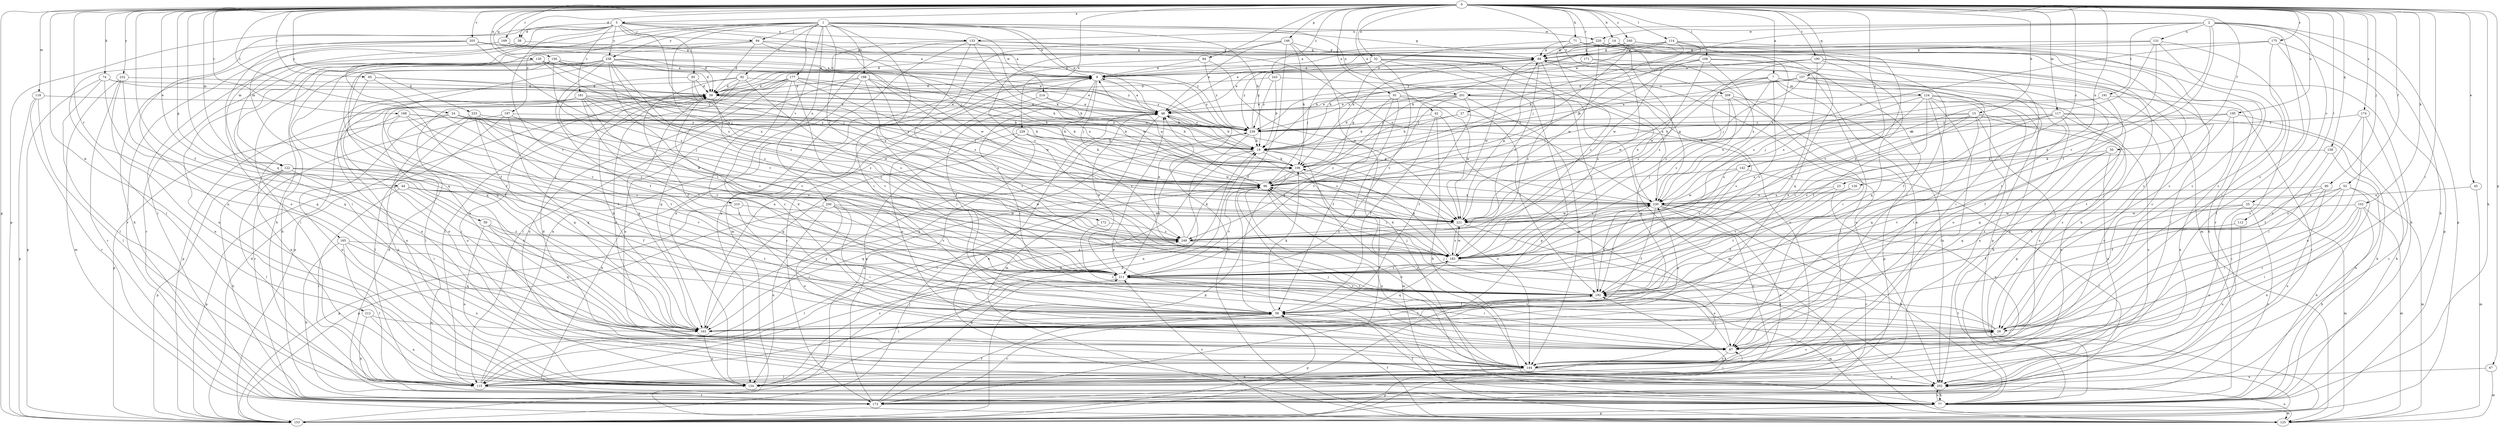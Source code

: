 strict digraph  {
0;
1;
2;
3;
7;
9;
14;
15;
19;
23;
24;
25;
27;
29;
32;
38;
39;
42;
44;
45;
48;
50;
52;
58;
59;
67;
68;
71;
74;
77;
84;
85;
87;
90;
91;
92;
94;
95;
96;
102;
106;
108;
112;
114;
115;
117;
118;
122;
124;
125;
126;
130;
131;
133;
134;
142;
144;
146;
153;
156;
157;
158;
163;
165;
168;
169;
171;
172;
173;
174;
175;
177;
181;
183;
190;
191;
192;
195;
197;
198;
200;
201;
202;
203;
209;
210;
211;
212;
214;
220;
221;
229;
230;
232;
233;
238;
239;
240;
243;
249;
0 -> 3  [label=a];
0 -> 7  [label=a];
0 -> 14  [label=b];
0 -> 15  [label=b];
0 -> 23  [label=c];
0 -> 24  [label=c];
0 -> 32  [label=d];
0 -> 38  [label=d];
0 -> 42  [label=e];
0 -> 44  [label=e];
0 -> 45  [label=e];
0 -> 50  [label=f];
0 -> 52  [label=f];
0 -> 58  [label=f];
0 -> 59  [label=g];
0 -> 67  [label=g];
0 -> 71  [label=h];
0 -> 74  [label=h];
0 -> 77  [label=h];
0 -> 84  [label=i];
0 -> 85  [label=i];
0 -> 87  [label=i];
0 -> 90  [label=j];
0 -> 91  [label=j];
0 -> 102  [label=k];
0 -> 108  [label=l];
0 -> 112  [label=l];
0 -> 114  [label=l];
0 -> 117  [label=m];
0 -> 118  [label=m];
0 -> 122  [label=m];
0 -> 126  [label=n];
0 -> 130  [label=n];
0 -> 142  [label=o];
0 -> 146  [label=p];
0 -> 153  [label=p];
0 -> 156  [label=q];
0 -> 157  [label=q];
0 -> 158  [label=q];
0 -> 163  [label=q];
0 -> 165  [label=r];
0 -> 168  [label=r];
0 -> 169  [label=r];
0 -> 171  [label=r];
0 -> 174  [label=s];
0 -> 175  [label=s];
0 -> 190  [label=t];
0 -> 195  [label=u];
0 -> 203  [label=v];
0 -> 209  [label=v];
0 -> 212  [label=w];
0 -> 229  [label=x];
0 -> 232  [label=y];
0 -> 233  [label=y];
0 -> 240  [label=z];
0 -> 243  [label=z];
1 -> 9  [label=a];
1 -> 19  [label=b];
1 -> 48  [label=e];
1 -> 87  [label=i];
1 -> 92  [label=j];
1 -> 94  [label=j];
1 -> 122  [label=m];
1 -> 172  [label=r];
1 -> 173  [label=r];
1 -> 177  [label=s];
1 -> 197  [label=u];
1 -> 198  [label=u];
1 -> 200  [label=u];
1 -> 201  [label=u];
1 -> 210  [label=v];
1 -> 214  [label=w];
1 -> 220  [label=w];
1 -> 238  [label=y];
1 -> 249  [label=z];
2 -> 25  [label=c];
2 -> 27  [label=c];
2 -> 29  [label=c];
2 -> 77  [label=h];
2 -> 131  [label=n];
2 -> 133  [label=n];
2 -> 153  [label=p];
2 -> 191  [label=t];
2 -> 192  [label=t];
2 -> 211  [label=v];
2 -> 220  [label=w];
3 -> 38  [label=d];
3 -> 68  [label=g];
3 -> 94  [label=j];
3 -> 95  [label=j];
3 -> 96  [label=j];
3 -> 122  [label=m];
3 -> 133  [label=n];
3 -> 134  [label=n];
3 -> 153  [label=p];
3 -> 181  [label=s];
3 -> 211  [label=v];
3 -> 221  [label=w];
3 -> 238  [label=y];
7 -> 115  [label=l];
7 -> 124  [label=m];
7 -> 144  [label=o];
7 -> 183  [label=s];
7 -> 201  [label=u];
7 -> 202  [label=u];
7 -> 211  [label=v];
7 -> 221  [label=w];
7 -> 249  [label=z];
9 -> 39  [label=d];
9 -> 58  [label=f];
9 -> 87  [label=i];
9 -> 96  [label=j];
9 -> 125  [label=m];
9 -> 173  [label=r];
9 -> 192  [label=t];
9 -> 239  [label=y];
14 -> 9  [label=a];
14 -> 29  [label=c];
14 -> 68  [label=g];
14 -> 211  [label=v];
14 -> 221  [label=w];
15 -> 96  [label=j];
15 -> 134  [label=n];
15 -> 144  [label=o];
15 -> 163  [label=q];
15 -> 202  [label=u];
15 -> 211  [label=v];
15 -> 239  [label=y];
15 -> 249  [label=z];
19 -> 106  [label=k];
19 -> 115  [label=l];
19 -> 125  [label=m];
19 -> 144  [label=o];
19 -> 211  [label=v];
23 -> 144  [label=o];
23 -> 211  [label=v];
23 -> 230  [label=x];
24 -> 19  [label=b];
24 -> 96  [label=j];
24 -> 134  [label=n];
24 -> 153  [label=p];
24 -> 221  [label=w];
24 -> 239  [label=y];
25 -> 58  [label=f];
25 -> 125  [label=m];
25 -> 173  [label=r];
25 -> 202  [label=u];
25 -> 221  [label=w];
27 -> 19  [label=b];
27 -> 183  [label=s];
27 -> 239  [label=y];
29 -> 87  [label=i];
29 -> 96  [label=j];
29 -> 192  [label=t];
29 -> 211  [label=v];
32 -> 9  [label=a];
32 -> 48  [label=e];
32 -> 96  [label=j];
32 -> 153  [label=p];
32 -> 192  [label=t];
32 -> 202  [label=u];
32 -> 211  [label=v];
32 -> 230  [label=x];
32 -> 239  [label=y];
38 -> 68  [label=g];
38 -> 173  [label=r];
39 -> 48  [label=e];
39 -> 96  [label=j];
39 -> 106  [label=k];
39 -> 115  [label=l];
39 -> 153  [label=p];
39 -> 163  [label=q];
39 -> 202  [label=u];
39 -> 211  [label=v];
42 -> 58  [label=f];
42 -> 77  [label=h];
42 -> 87  [label=i];
42 -> 239  [label=y];
44 -> 115  [label=l];
44 -> 153  [label=p];
44 -> 192  [label=t];
44 -> 221  [label=w];
44 -> 230  [label=x];
44 -> 249  [label=z];
45 -> 125  [label=m];
45 -> 230  [label=x];
48 -> 9  [label=a];
48 -> 19  [label=b];
48 -> 125  [label=m];
48 -> 183  [label=s];
48 -> 239  [label=y];
50 -> 106  [label=k];
50 -> 144  [label=o];
50 -> 163  [label=q];
50 -> 192  [label=t];
52 -> 29  [label=c];
52 -> 58  [label=f];
52 -> 77  [label=h];
52 -> 125  [label=m];
52 -> 230  [label=x];
52 -> 249  [label=z];
58 -> 29  [label=c];
58 -> 39  [label=d];
58 -> 106  [label=k];
58 -> 153  [label=p];
58 -> 163  [label=q];
58 -> 173  [label=r];
59 -> 134  [label=n];
59 -> 163  [label=q];
59 -> 192  [label=t];
59 -> 249  [label=z];
67 -> 125  [label=m];
67 -> 202  [label=u];
68 -> 9  [label=a];
68 -> 77  [label=h];
68 -> 134  [label=n];
68 -> 153  [label=p];
68 -> 183  [label=s];
68 -> 221  [label=w];
68 -> 249  [label=z];
71 -> 68  [label=g];
71 -> 77  [label=h];
71 -> 106  [label=k];
71 -> 125  [label=m];
71 -> 163  [label=q];
71 -> 183  [label=s];
74 -> 39  [label=d];
74 -> 115  [label=l];
74 -> 153  [label=p];
74 -> 163  [label=q];
74 -> 239  [label=y];
77 -> 39  [label=d];
77 -> 48  [label=e];
77 -> 58  [label=f];
77 -> 125  [label=m];
77 -> 153  [label=p];
77 -> 202  [label=u];
84 -> 9  [label=a];
84 -> 87  [label=i];
84 -> 221  [label=w];
84 -> 239  [label=y];
85 -> 39  [label=d];
85 -> 58  [label=f];
85 -> 106  [label=k];
85 -> 211  [label=v];
87 -> 144  [label=o];
87 -> 192  [label=t];
90 -> 87  [label=i];
90 -> 202  [label=u];
90 -> 230  [label=x];
90 -> 249  [label=z];
91 -> 48  [label=e];
91 -> 58  [label=f];
91 -> 106  [label=k];
91 -> 173  [label=r];
91 -> 192  [label=t];
91 -> 221  [label=w];
92 -> 39  [label=d];
92 -> 48  [label=e];
92 -> 58  [label=f];
92 -> 134  [label=n];
92 -> 144  [label=o];
92 -> 183  [label=s];
94 -> 9  [label=a];
94 -> 39  [label=d];
94 -> 58  [label=f];
94 -> 68  [label=g];
94 -> 77  [label=h];
94 -> 221  [label=w];
95 -> 39  [label=d];
95 -> 96  [label=j];
95 -> 211  [label=v];
95 -> 230  [label=x];
96 -> 9  [label=a];
96 -> 68  [label=g];
96 -> 144  [label=o];
96 -> 163  [label=q];
96 -> 202  [label=u];
96 -> 211  [label=v];
96 -> 230  [label=x];
102 -> 29  [label=c];
102 -> 77  [label=h];
102 -> 87  [label=i];
102 -> 125  [label=m];
102 -> 134  [label=n];
102 -> 221  [label=w];
106 -> 96  [label=j];
106 -> 144  [label=o];
106 -> 153  [label=p];
108 -> 9  [label=a];
108 -> 19  [label=b];
108 -> 58  [label=f];
108 -> 96  [label=j];
108 -> 115  [label=l];
108 -> 221  [label=w];
108 -> 230  [label=x];
112 -> 202  [label=u];
112 -> 249  [label=z];
114 -> 29  [label=c];
114 -> 39  [label=d];
114 -> 68  [label=g];
114 -> 96  [label=j];
114 -> 106  [label=k];
114 -> 230  [label=x];
114 -> 239  [label=y];
115 -> 9  [label=a];
115 -> 19  [label=b];
115 -> 173  [label=r];
115 -> 239  [label=y];
117 -> 19  [label=b];
117 -> 29  [label=c];
117 -> 77  [label=h];
117 -> 106  [label=k];
117 -> 144  [label=o];
117 -> 163  [label=q];
117 -> 211  [label=v];
117 -> 239  [label=y];
118 -> 48  [label=e];
118 -> 115  [label=l];
118 -> 153  [label=p];
118 -> 173  [label=r];
122 -> 58  [label=f];
122 -> 77  [label=h];
122 -> 87  [label=i];
122 -> 96  [label=j];
122 -> 115  [label=l];
122 -> 153  [label=p];
122 -> 211  [label=v];
124 -> 48  [label=e];
124 -> 77  [label=h];
124 -> 87  [label=i];
124 -> 115  [label=l];
124 -> 134  [label=n];
124 -> 153  [label=p];
124 -> 183  [label=s];
124 -> 192  [label=t];
124 -> 230  [label=x];
125 -> 58  [label=f];
125 -> 202  [label=u];
125 -> 211  [label=v];
126 -> 58  [label=f];
126 -> 192  [label=t];
126 -> 230  [label=x];
130 -> 9  [label=a];
130 -> 39  [label=d];
130 -> 48  [label=e];
130 -> 96  [label=j];
130 -> 134  [label=n];
130 -> 173  [label=r];
130 -> 230  [label=x];
131 -> 29  [label=c];
131 -> 39  [label=d];
131 -> 68  [label=g];
131 -> 183  [label=s];
131 -> 202  [label=u];
131 -> 221  [label=w];
133 -> 39  [label=d];
133 -> 68  [label=g];
133 -> 106  [label=k];
133 -> 125  [label=m];
133 -> 134  [label=n];
133 -> 183  [label=s];
133 -> 221  [label=w];
133 -> 230  [label=x];
134 -> 19  [label=b];
134 -> 87  [label=i];
134 -> 249  [label=z];
142 -> 96  [label=j];
142 -> 173  [label=r];
142 -> 183  [label=s];
142 -> 221  [label=w];
144 -> 29  [label=c];
144 -> 39  [label=d];
144 -> 96  [label=j];
144 -> 115  [label=l];
144 -> 134  [label=n];
144 -> 153  [label=p];
144 -> 202  [label=u];
146 -> 48  [label=e];
146 -> 58  [label=f];
146 -> 68  [label=g];
146 -> 77  [label=h];
146 -> 106  [label=k];
146 -> 134  [label=n];
146 -> 249  [label=z];
153 -> 39  [label=d];
153 -> 48  [label=e];
153 -> 96  [label=j];
153 -> 192  [label=t];
156 -> 9  [label=a];
156 -> 58  [label=f];
156 -> 87  [label=i];
156 -> 96  [label=j];
156 -> 163  [label=q];
156 -> 183  [label=s];
156 -> 239  [label=y];
157 -> 19  [label=b];
157 -> 29  [label=c];
157 -> 39  [label=d];
157 -> 96  [label=j];
157 -> 192  [label=t];
157 -> 239  [label=y];
157 -> 249  [label=z];
158 -> 106  [label=k];
158 -> 192  [label=t];
158 -> 202  [label=u];
163 -> 9  [label=a];
163 -> 39  [label=d];
163 -> 134  [label=n];
163 -> 192  [label=t];
163 -> 230  [label=x];
165 -> 77  [label=h];
165 -> 115  [label=l];
165 -> 163  [label=q];
165 -> 183  [label=s];
165 -> 202  [label=u];
168 -> 19  [label=b];
168 -> 134  [label=n];
168 -> 192  [label=t];
168 -> 211  [label=v];
168 -> 239  [label=y];
168 -> 249  [label=z];
169 -> 68  [label=g];
169 -> 163  [label=q];
169 -> 239  [label=y];
171 -> 9  [label=a];
171 -> 87  [label=i];
171 -> 183  [label=s];
172 -> 29  [label=c];
172 -> 249  [label=z];
173 -> 48  [label=e];
173 -> 58  [label=f];
173 -> 211  [label=v];
174 -> 87  [label=i];
174 -> 144  [label=o];
174 -> 173  [label=r];
174 -> 239  [label=y];
175 -> 68  [label=g];
175 -> 87  [label=i];
175 -> 115  [label=l];
175 -> 153  [label=p];
175 -> 183  [label=s];
177 -> 19  [label=b];
177 -> 29  [label=c];
177 -> 39  [label=d];
177 -> 96  [label=j];
177 -> 106  [label=k];
177 -> 115  [label=l];
177 -> 153  [label=p];
177 -> 163  [label=q];
177 -> 202  [label=u];
177 -> 211  [label=v];
181 -> 48  [label=e];
181 -> 106  [label=k];
181 -> 134  [label=n];
181 -> 144  [label=o];
181 -> 192  [label=t];
181 -> 211  [label=v];
181 -> 221  [label=w];
181 -> 249  [label=z];
183 -> 96  [label=j];
183 -> 106  [label=k];
183 -> 144  [label=o];
183 -> 163  [label=q];
183 -> 211  [label=v];
183 -> 221  [label=w];
190 -> 9  [label=a];
190 -> 19  [label=b];
190 -> 77  [label=h];
190 -> 87  [label=i];
190 -> 163  [label=q];
190 -> 183  [label=s];
190 -> 192  [label=t];
191 -> 48  [label=e];
191 -> 58  [label=f];
191 -> 96  [label=j];
191 -> 173  [label=r];
192 -> 58  [label=f];
192 -> 96  [label=j];
192 -> 125  [label=m];
192 -> 211  [label=v];
192 -> 230  [label=x];
195 -> 19  [label=b];
195 -> 77  [label=h];
195 -> 134  [label=n];
195 -> 192  [label=t];
195 -> 239  [label=y];
197 -> 115  [label=l];
197 -> 163  [label=q];
197 -> 173  [label=r];
197 -> 211  [label=v];
197 -> 239  [label=y];
198 -> 39  [label=d];
198 -> 115  [label=l];
198 -> 183  [label=s];
198 -> 192  [label=t];
198 -> 202  [label=u];
198 -> 221  [label=w];
198 -> 239  [label=y];
200 -> 87  [label=i];
200 -> 134  [label=n];
200 -> 144  [label=o];
200 -> 153  [label=p];
200 -> 183  [label=s];
200 -> 211  [label=v];
200 -> 221  [label=w];
201 -> 19  [label=b];
201 -> 48  [label=e];
201 -> 58  [label=f];
201 -> 125  [label=m];
201 -> 144  [label=o];
201 -> 211  [label=v];
201 -> 230  [label=x];
201 -> 249  [label=z];
202 -> 48  [label=e];
202 -> 77  [label=h];
203 -> 9  [label=a];
203 -> 39  [label=d];
203 -> 68  [label=g];
203 -> 77  [label=h];
203 -> 115  [label=l];
203 -> 144  [label=o];
203 -> 249  [label=z];
209 -> 48  [label=e];
209 -> 153  [label=p];
209 -> 163  [label=q];
209 -> 202  [label=u];
209 -> 230  [label=x];
210 -> 87  [label=i];
210 -> 153  [label=p];
210 -> 221  [label=w];
211 -> 48  [label=e];
211 -> 87  [label=i];
211 -> 115  [label=l];
211 -> 183  [label=s];
211 -> 192  [label=t];
212 -> 77  [label=h];
212 -> 134  [label=n];
212 -> 163  [label=q];
214 -> 19  [label=b];
214 -> 48  [label=e];
214 -> 144  [label=o];
220 -> 9  [label=a];
220 -> 29  [label=c];
220 -> 68  [label=g];
220 -> 87  [label=i];
220 -> 183  [label=s];
220 -> 221  [label=w];
221 -> 68  [label=g];
221 -> 183  [label=s];
221 -> 202  [label=u];
221 -> 230  [label=x];
221 -> 249  [label=z];
229 -> 19  [label=b];
229 -> 77  [label=h];
229 -> 106  [label=k];
229 -> 163  [label=q];
229 -> 221  [label=w];
230 -> 48  [label=e];
230 -> 58  [label=f];
230 -> 68  [label=g];
230 -> 77  [label=h];
230 -> 134  [label=n];
230 -> 144  [label=o];
230 -> 173  [label=r];
230 -> 192  [label=t];
230 -> 221  [label=w];
232 -> 39  [label=d];
232 -> 125  [label=m];
232 -> 134  [label=n];
232 -> 163  [label=q];
232 -> 173  [label=r];
233 -> 19  [label=b];
233 -> 87  [label=i];
233 -> 134  [label=n];
233 -> 163  [label=q];
233 -> 183  [label=s];
233 -> 192  [label=t];
233 -> 211  [label=v];
233 -> 239  [label=y];
238 -> 9  [label=a];
238 -> 58  [label=f];
238 -> 77  [label=h];
238 -> 106  [label=k];
238 -> 115  [label=l];
238 -> 144  [label=o];
238 -> 163  [label=q];
238 -> 183  [label=s];
238 -> 211  [label=v];
238 -> 230  [label=x];
238 -> 249  [label=z];
239 -> 19  [label=b];
239 -> 68  [label=g];
239 -> 134  [label=n];
239 -> 163  [label=q];
240 -> 48  [label=e];
240 -> 68  [label=g];
240 -> 77  [label=h];
240 -> 96  [label=j];
240 -> 106  [label=k];
240 -> 173  [label=r];
243 -> 19  [label=b];
243 -> 39  [label=d];
243 -> 144  [label=o];
243 -> 239  [label=y];
249 -> 48  [label=e];
249 -> 106  [label=k];
249 -> 115  [label=l];
249 -> 183  [label=s];
}

